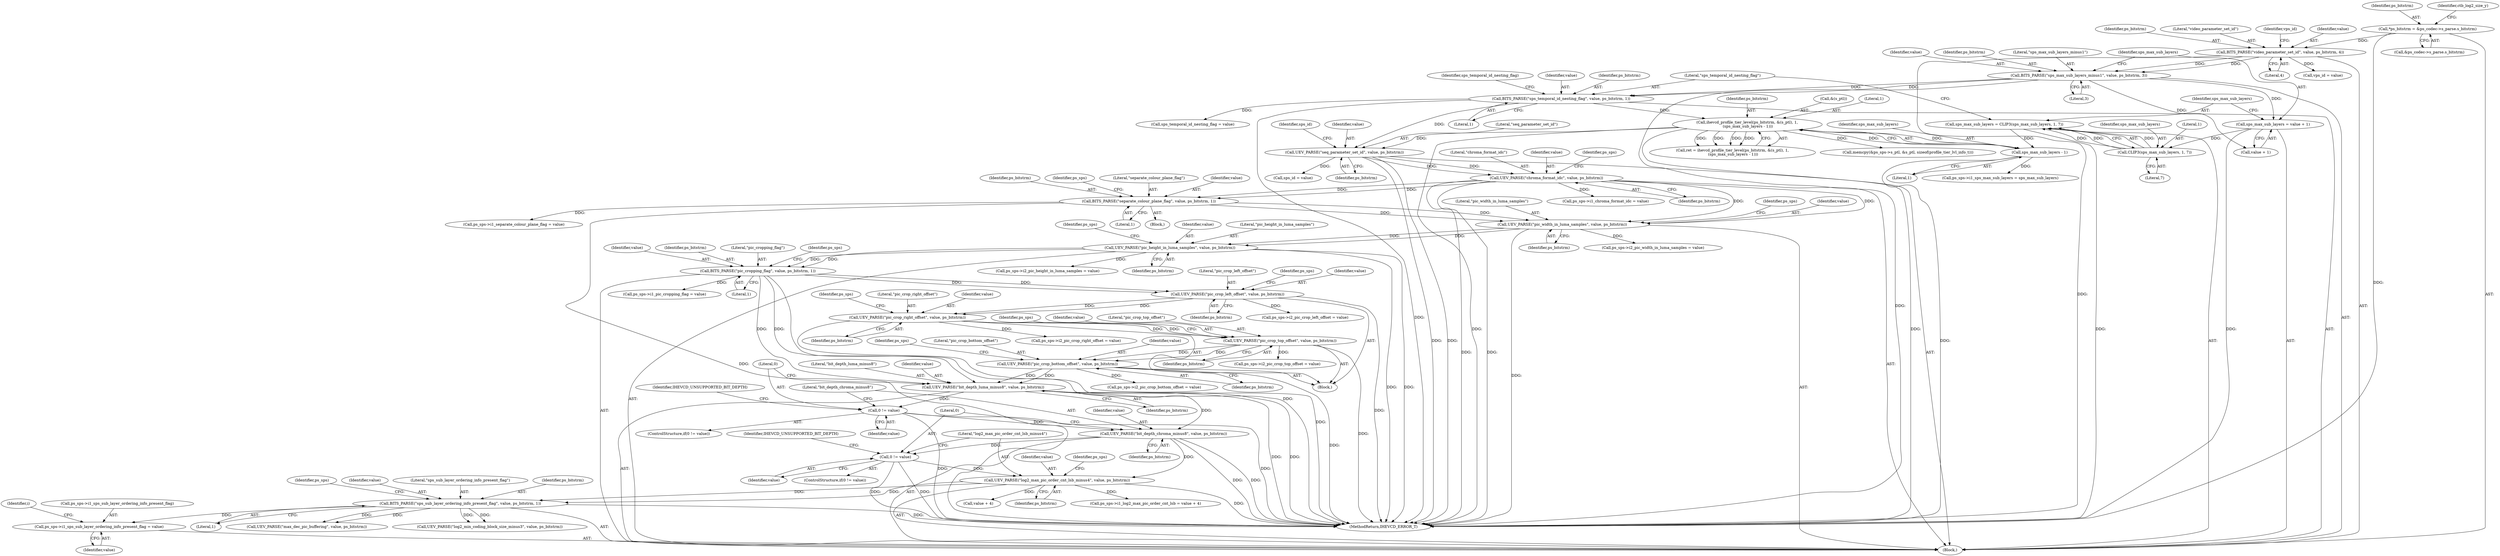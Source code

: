 digraph "0_Android_45c97f878bee15cd97262fe7f57ecea71990fed7@pointer" {
"1000465" [label="(Call,ps_sps->i1_sps_sub_layer_ordering_info_present_flag = value)"];
"1000460" [label="(Call,BITS_PARSE(\"sps_sub_layer_ordering_info_present_flag\", value, ps_bitstrm, 1))"];
"1000449" [label="(Call,UEV_PARSE(\"log2_max_pic_order_cnt_lsb_minus4\", value, ps_bitstrm))"];
"1000444" [label="(Call,0 != value)"];
"1000439" [label="(Call,UEV_PARSE(\"bit_depth_chroma_minus8\", value, ps_bitstrm))"];
"1000434" [label="(Call,0 != value)"];
"1000429" [label="(Call,UEV_PARSE(\"bit_depth_luma_minus8\", value, ps_bitstrm))"];
"1000356" [label="(Call,BITS_PARSE(\"pic_cropping_flag\", value, ps_bitstrm, 1))"];
"1000317" [label="(Call,UEV_PARSE(\"pic_height_in_luma_samples\", value, ps_bitstrm))"];
"1000308" [label="(Call,UEV_PARSE(\"pic_width_in_luma_samples\", value, ps_bitstrm))"];
"1000257" [label="(Call,UEV_PARSE(\"chroma_format_idc\", value, ps_bitstrm))"];
"1000186" [label="(Call,UEV_PARSE(\"seq_parameter_set_id\", value, ps_bitstrm))"];
"1000168" [label="(Call,BITS_PARSE(\"sps_temporal_id_nesting_flag\", value, ps_bitstrm, 1))"];
"1000152" [label="(Call,BITS_PARSE(\"sps_max_sub_layers_minus1\", value, ps_bitstrm, 3))"];
"1000136" [label="(Call,BITS_PARSE(\"video_parameter_set_id\", value, ps_bitstrm, 4))"];
"1000124" [label="(Call,*ps_bitstrm = &ps_codec->s_parse.s_bitstrm)"];
"1000178" [label="(Call,ihevcd_profile_tier_level(ps_bitstrm, &(s_ptl), 1,\n (sps_max_sub_layers - 1)))"];
"1000183" [label="(Call,sps_max_sub_layers - 1)"];
"1000162" [label="(Call,sps_max_sub_layers = CLIP3(sps_max_sub_layers, 1, 7))"];
"1000164" [label="(Call,CLIP3(sps_max_sub_layers, 1, 7))"];
"1000157" [label="(Call,sps_max_sub_layers = value + 1)"];
"1000291" [label="(Call,BITS_PARSE(\"separate_colour_plane_flag\", value, ps_bitstrm, 1))"];
"1000398" [label="(Call,UEV_PARSE(\"pic_crop_bottom_offset\", value, ps_bitstrm))"];
"1000389" [label="(Call,UEV_PARSE(\"pic_crop_top_offset\", value, ps_bitstrm))"];
"1000380" [label="(Call,UEV_PARSE(\"pic_crop_right_offset\", value, ps_bitstrm))"];
"1000371" [label="(Call,UEV_PARSE(\"pic_crop_left_offset\", value, ps_bitstrm))"];
"1000393" [label="(Call,ps_sps->i2_pic_crop_top_offset = value)"];
"1000469" [label="(Identifier,value)"];
"1000170" [label="(Identifier,value)"];
"1000257" [label="(Call,UEV_PARSE(\"chroma_format_idc\", value, ps_bitstrm))"];
"1000191" [label="(Identifier,sps_id)"];
"1000296" [label="(Call,ps_sps->i1_separate_colour_plane_flag = value)"];
"1000398" [label="(Call,UEV_PARSE(\"pic_crop_bottom_offset\", value, ps_bitstrm))"];
"1000153" [label="(Literal,\"sps_max_sub_layers_minus1\")"];
"1000180" [label="(Call,&(s_ptl))"];
"1000444" [label="(Call,0 != value)"];
"1000436" [label="(Identifier,value)"];
"1000176" [label="(Call,ret = ihevcd_profile_tier_level(ps_bitstrm, &(s_ptl), 1,\n (sps_max_sub_layers - 1)))"];
"1000323" [label="(Identifier,ps_sps)"];
"1000384" [label="(Call,ps_sps->i2_pic_crop_right_offset = value)"];
"1000261" [label="(Call,ps_sps->i1_chroma_format_idc = value)"];
"1000248" [label="(Call,memcpy(&ps_sps->s_ptl, &s_ptl, sizeof(profile_tier_lvl_info_t)))"];
"1000154" [label="(Identifier,value)"];
"1000373" [label="(Identifier,value)"];
"1000190" [label="(Call,sps_id = value)"];
"1000319" [label="(Identifier,value)"];
"1000126" [label="(Call,&ps_codec->s_parse.s_bitstrm)"];
"1000263" [label="(Identifier,ps_sps)"];
"1000375" [label="(Call,ps_sps->i2_pic_crop_left_offset = value)"];
"1000445" [label="(Literal,0)"];
"1000451" [label="(Identifier,value)"];
"1000491" [label="(Call,UEV_PARSE(\"max_dec_pic_buffering\", value, ps_bitstrm))"];
"1000429" [label="(Call,UEV_PARSE(\"bit_depth_luma_minus8\", value, ps_bitstrm))"];
"1000380" [label="(Call,UEV_PARSE(\"pic_crop_right_offset\", value, ps_bitstrm))"];
"1000139" [label="(Identifier,ps_bitstrm)"];
"1000358" [label="(Identifier,value)"];
"1000137" [label="(Literal,\"video_parameter_set_id\")"];
"1000311" [label="(Identifier,ps_bitstrm)"];
"1000381" [label="(Literal,\"pic_crop_right_offset\")"];
"1000448" [label="(Identifier,IHEVCD_UNSUPPORTED_BIT_DEPTH)"];
"1000165" [label="(Identifier,sps_max_sub_layers)"];
"1000159" [label="(Call,value + 1)"];
"1000461" [label="(Literal,\"sps_sub_layer_ordering_info_present_flag\")"];
"1000356" [label="(Call,BITS_PARSE(\"pic_cropping_flag\", value, ps_bitstrm, 1))"];
"1000183" [label="(Call,sps_max_sub_layers - 1)"];
"1000258" [label="(Literal,\"chroma_format_idc\")"];
"1000141" [label="(Call,vps_id = value)"];
"1000400" [label="(Identifier,value)"];
"1000291" [label="(Call,BITS_PARSE(\"separate_colour_plane_flag\", value, ps_bitstrm, 1))"];
"1000443" [label="(ControlStructure,if(0 != value))"];
"1000463" [label="(Identifier,ps_bitstrm)"];
"1000453" [label="(Call,ps_sps->i1_log2_max_pic_order_cnt_lsb = value + 4)"];
"1000431" [label="(Identifier,value)"];
"1000430" [label="(Literal,\"bit_depth_luma_minus8\")"];
"1000314" [label="(Identifier,ps_sps)"];
"1000156" [label="(Literal,3)"];
"1000293" [label="(Identifier,value)"];
"1000435" [label="(Literal,0)"];
"1000404" [label="(Identifier,ps_sps)"];
"1000441" [label="(Identifier,value)"];
"1000402" [label="(Call,ps_sps->i2_pic_crop_bottom_offset = value)"];
"1000382" [label="(Identifier,value)"];
"1000395" [label="(Identifier,ps_sps)"];
"1000440" [label="(Literal,\"bit_depth_chroma_minus8\")"];
"1000167" [label="(Literal,7)"];
"1000188" [label="(Identifier,value)"];
"1000295" [label="(Literal,1)"];
"1000124" [label="(Call,*ps_bitstrm = &ps_codec->s_parse.s_bitstrm)"];
"1000467" [label="(Identifier,ps_sps)"];
"1000185" [label="(Literal,1)"];
"1000320" [label="(Identifier,ps_bitstrm)"];
"1000171" [label="(Identifier,ps_bitstrm)"];
"1000290" [label="(Block,)"];
"1000392" [label="(Identifier,ps_bitstrm)"];
"1000166" [label="(Literal,1)"];
"1000174" [label="(Identifier,sps_temporal_id_nesting_flag)"];
"1000125" [label="(Identifier,ps_bitstrm)"];
"1000439" [label="(Call,UEV_PARSE(\"bit_depth_chroma_minus8\", value, ps_bitstrm))"];
"1000552" [label="(Call,UEV_PARSE(\"log2_min_coding_block_size_minus3\", value, ps_bitstrm))"];
"1000442" [label="(Identifier,ps_bitstrm)"];
"1000182" [label="(Literal,1)"];
"1000361" [label="(Call,ps_sps->i1_pic_cropping_flag = value)"];
"1000179" [label="(Identifier,ps_bitstrm)"];
"1000310" [label="(Identifier,value)"];
"1000433" [label="(ControlStructure,if(0 != value))"];
"1000434" [label="(Call,0 != value)"];
"1000189" [label="(Identifier,ps_bitstrm)"];
"1000399" [label="(Literal,\"pic_crop_bottom_offset\")"];
"1000312" [label="(Call,ps_sps->i2_pic_width_in_luma_samples = value)"];
"1000383" [label="(Identifier,ps_bitstrm)"];
"1000401" [label="(Identifier,ps_bitstrm)"];
"1000260" [label="(Identifier,ps_bitstrm)"];
"1000187" [label="(Literal,\"seq_parameter_set_id\")"];
"1000162" [label="(Call,sps_max_sub_layers = CLIP3(sps_max_sub_layers, 1, 7))"];
"1000309" [label="(Literal,\"pic_width_in_luma_samples\")"];
"1000184" [label="(Identifier,sps_max_sub_layers)"];
"1000142" [label="(Identifier,vps_id)"];
"1000318" [label="(Literal,\"pic_height_in_luma_samples\")"];
"1000169" [label="(Literal,\"sps_temporal_id_nesting_flag\")"];
"1000374" [label="(Identifier,ps_bitstrm)"];
"1000233" [label="(Call,ps_sps->i1_sps_max_sub_layers = sps_max_sub_layers)"];
"1000455" [label="(Identifier,ps_sps)"];
"1000460" [label="(Call,BITS_PARSE(\"sps_sub_layer_ordering_info_present_flag\", value, ps_bitstrm, 1))"];
"1000450" [label="(Literal,\"log2_max_pic_order_cnt_lsb_minus4\")"];
"1000360" [label="(Literal,1)"];
"1001319" [label="(MethodReturn,IHEVCD_ERROR_T)"];
"1000321" [label="(Call,ps_sps->i2_pic_height_in_luma_samples = value)"];
"1000391" [label="(Identifier,value)"];
"1000294" [label="(Identifier,ps_bitstrm)"];
"1000471" [label="(Identifier,i)"];
"1000186" [label="(Call,UEV_PARSE(\"seq_parameter_set_id\", value, ps_bitstrm))"];
"1000438" [label="(Identifier,IHEVCD_UNSUPPORTED_BIT_DEPTH)"];
"1000359" [label="(Identifier,ps_bitstrm)"];
"1000164" [label="(Call,CLIP3(sps_max_sub_layers, 1, 7))"];
"1000138" [label="(Identifier,value)"];
"1000155" [label="(Identifier,ps_bitstrm)"];
"1000357" [label="(Literal,\"pic_cropping_flag\")"];
"1000163" [label="(Identifier,sps_max_sub_layers)"];
"1000446" [label="(Identifier,value)"];
"1000465" [label="(Call,ps_sps->i1_sps_sub_layer_ordering_info_present_flag = value)"];
"1000173" [label="(Call,sps_temporal_id_nesting_flag = value)"];
"1000157" [label="(Call,sps_max_sub_layers = value + 1)"];
"1000372" [label="(Literal,\"pic_crop_left_offset\")"];
"1000462" [label="(Identifier,value)"];
"1000136" [label="(Call,BITS_PARSE(\"video_parameter_set_id\", value, ps_bitstrm, 4))"];
"1000390" [label="(Literal,\"pic_crop_top_offset\")"];
"1000158" [label="(Identifier,sps_max_sub_layers)"];
"1000298" [label="(Identifier,ps_sps)"];
"1000152" [label="(Call,BITS_PARSE(\"sps_max_sub_layers_minus1\", value, ps_bitstrm, 3))"];
"1000317" [label="(Call,UEV_PARSE(\"pic_height_in_luma_samples\", value, ps_bitstrm))"];
"1000457" [label="(Call,value + 4)"];
"1000464" [label="(Literal,1)"];
"1000370" [label="(Block,)"];
"1000371" [label="(Call,UEV_PARSE(\"pic_crop_left_offset\", value, ps_bitstrm))"];
"1000363" [label="(Identifier,ps_sps)"];
"1000292" [label="(Literal,\"separate_colour_plane_flag\")"];
"1000389" [label="(Call,UEV_PARSE(\"pic_crop_top_offset\", value, ps_bitstrm))"];
"1000308" [label="(Call,UEV_PARSE(\"pic_width_in_luma_samples\", value, ps_bitstrm))"];
"1000377" [label="(Identifier,ps_sps)"];
"1000466" [label="(Call,ps_sps->i1_sps_sub_layer_ordering_info_present_flag)"];
"1000259" [label="(Identifier,value)"];
"1000178" [label="(Call,ihevcd_profile_tier_level(ps_bitstrm, &(s_ptl), 1,\n (sps_max_sub_layers - 1)))"];
"1000452" [label="(Identifier,ps_bitstrm)"];
"1000386" [label="(Identifier,ps_sps)"];
"1000108" [label="(Block,)"];
"1000140" [label="(Literal,4)"];
"1000134" [label="(Identifier,ctb_log2_size_y)"];
"1000432" [label="(Identifier,ps_bitstrm)"];
"1000168" [label="(Call,BITS_PARSE(\"sps_temporal_id_nesting_flag\", value, ps_bitstrm, 1))"];
"1000172" [label="(Literal,1)"];
"1000449" [label="(Call,UEV_PARSE(\"log2_max_pic_order_cnt_lsb_minus4\", value, ps_bitstrm))"];
"1000465" -> "1000108"  [label="AST: "];
"1000465" -> "1000469"  [label="CFG: "];
"1000466" -> "1000465"  [label="AST: "];
"1000469" -> "1000465"  [label="AST: "];
"1000471" -> "1000465"  [label="CFG: "];
"1000460" -> "1000465"  [label="DDG: "];
"1000460" -> "1000108"  [label="AST: "];
"1000460" -> "1000464"  [label="CFG: "];
"1000461" -> "1000460"  [label="AST: "];
"1000462" -> "1000460"  [label="AST: "];
"1000463" -> "1000460"  [label="AST: "];
"1000464" -> "1000460"  [label="AST: "];
"1000467" -> "1000460"  [label="CFG: "];
"1000460" -> "1001319"  [label="DDG: "];
"1000449" -> "1000460"  [label="DDG: "];
"1000449" -> "1000460"  [label="DDG: "];
"1000460" -> "1000491"  [label="DDG: "];
"1000460" -> "1000491"  [label="DDG: "];
"1000460" -> "1000552"  [label="DDG: "];
"1000460" -> "1000552"  [label="DDG: "];
"1000449" -> "1000108"  [label="AST: "];
"1000449" -> "1000452"  [label="CFG: "];
"1000450" -> "1000449"  [label="AST: "];
"1000451" -> "1000449"  [label="AST: "];
"1000452" -> "1000449"  [label="AST: "];
"1000455" -> "1000449"  [label="CFG: "];
"1000449" -> "1001319"  [label="DDG: "];
"1000444" -> "1000449"  [label="DDG: "];
"1000439" -> "1000449"  [label="DDG: "];
"1000449" -> "1000453"  [label="DDG: "];
"1000449" -> "1000457"  [label="DDG: "];
"1000444" -> "1000443"  [label="AST: "];
"1000444" -> "1000446"  [label="CFG: "];
"1000445" -> "1000444"  [label="AST: "];
"1000446" -> "1000444"  [label="AST: "];
"1000448" -> "1000444"  [label="CFG: "];
"1000450" -> "1000444"  [label="CFG: "];
"1000444" -> "1001319"  [label="DDG: "];
"1000444" -> "1001319"  [label="DDG: "];
"1000439" -> "1000444"  [label="DDG: "];
"1000439" -> "1000108"  [label="AST: "];
"1000439" -> "1000442"  [label="CFG: "];
"1000440" -> "1000439"  [label="AST: "];
"1000441" -> "1000439"  [label="AST: "];
"1000442" -> "1000439"  [label="AST: "];
"1000445" -> "1000439"  [label="CFG: "];
"1000439" -> "1001319"  [label="DDG: "];
"1000439" -> "1001319"  [label="DDG: "];
"1000434" -> "1000439"  [label="DDG: "];
"1000429" -> "1000439"  [label="DDG: "];
"1000434" -> "1000433"  [label="AST: "];
"1000434" -> "1000436"  [label="CFG: "];
"1000435" -> "1000434"  [label="AST: "];
"1000436" -> "1000434"  [label="AST: "];
"1000438" -> "1000434"  [label="CFG: "];
"1000440" -> "1000434"  [label="CFG: "];
"1000434" -> "1001319"  [label="DDG: "];
"1000434" -> "1001319"  [label="DDG: "];
"1000429" -> "1000434"  [label="DDG: "];
"1000429" -> "1000108"  [label="AST: "];
"1000429" -> "1000432"  [label="CFG: "];
"1000430" -> "1000429"  [label="AST: "];
"1000431" -> "1000429"  [label="AST: "];
"1000432" -> "1000429"  [label="AST: "];
"1000435" -> "1000429"  [label="CFG: "];
"1000429" -> "1001319"  [label="DDG: "];
"1000429" -> "1001319"  [label="DDG: "];
"1000356" -> "1000429"  [label="DDG: "];
"1000356" -> "1000429"  [label="DDG: "];
"1000398" -> "1000429"  [label="DDG: "];
"1000398" -> "1000429"  [label="DDG: "];
"1000356" -> "1000108"  [label="AST: "];
"1000356" -> "1000360"  [label="CFG: "];
"1000357" -> "1000356"  [label="AST: "];
"1000358" -> "1000356"  [label="AST: "];
"1000359" -> "1000356"  [label="AST: "];
"1000360" -> "1000356"  [label="AST: "];
"1000363" -> "1000356"  [label="CFG: "];
"1000356" -> "1001319"  [label="DDG: "];
"1000317" -> "1000356"  [label="DDG: "];
"1000317" -> "1000356"  [label="DDG: "];
"1000356" -> "1000361"  [label="DDG: "];
"1000356" -> "1000371"  [label="DDG: "];
"1000356" -> "1000371"  [label="DDG: "];
"1000317" -> "1000108"  [label="AST: "];
"1000317" -> "1000320"  [label="CFG: "];
"1000318" -> "1000317"  [label="AST: "];
"1000319" -> "1000317"  [label="AST: "];
"1000320" -> "1000317"  [label="AST: "];
"1000323" -> "1000317"  [label="CFG: "];
"1000317" -> "1001319"  [label="DDG: "];
"1000317" -> "1001319"  [label="DDG: "];
"1000308" -> "1000317"  [label="DDG: "];
"1000308" -> "1000317"  [label="DDG: "];
"1000317" -> "1000321"  [label="DDG: "];
"1000308" -> "1000108"  [label="AST: "];
"1000308" -> "1000311"  [label="CFG: "];
"1000309" -> "1000308"  [label="AST: "];
"1000310" -> "1000308"  [label="AST: "];
"1000311" -> "1000308"  [label="AST: "];
"1000314" -> "1000308"  [label="CFG: "];
"1000308" -> "1001319"  [label="DDG: "];
"1000257" -> "1000308"  [label="DDG: "];
"1000257" -> "1000308"  [label="DDG: "];
"1000291" -> "1000308"  [label="DDG: "];
"1000291" -> "1000308"  [label="DDG: "];
"1000308" -> "1000312"  [label="DDG: "];
"1000257" -> "1000108"  [label="AST: "];
"1000257" -> "1000260"  [label="CFG: "];
"1000258" -> "1000257"  [label="AST: "];
"1000259" -> "1000257"  [label="AST: "];
"1000260" -> "1000257"  [label="AST: "];
"1000263" -> "1000257"  [label="CFG: "];
"1000257" -> "1001319"  [label="DDG: "];
"1000257" -> "1001319"  [label="DDG: "];
"1000186" -> "1000257"  [label="DDG: "];
"1000186" -> "1000257"  [label="DDG: "];
"1000257" -> "1000261"  [label="DDG: "];
"1000257" -> "1000291"  [label="DDG: "];
"1000257" -> "1000291"  [label="DDG: "];
"1000186" -> "1000108"  [label="AST: "];
"1000186" -> "1000189"  [label="CFG: "];
"1000187" -> "1000186"  [label="AST: "];
"1000188" -> "1000186"  [label="AST: "];
"1000189" -> "1000186"  [label="AST: "];
"1000191" -> "1000186"  [label="CFG: "];
"1000186" -> "1001319"  [label="DDG: "];
"1000186" -> "1001319"  [label="DDG: "];
"1000168" -> "1000186"  [label="DDG: "];
"1000178" -> "1000186"  [label="DDG: "];
"1000186" -> "1000190"  [label="DDG: "];
"1000168" -> "1000108"  [label="AST: "];
"1000168" -> "1000172"  [label="CFG: "];
"1000169" -> "1000168"  [label="AST: "];
"1000170" -> "1000168"  [label="AST: "];
"1000171" -> "1000168"  [label="AST: "];
"1000172" -> "1000168"  [label="AST: "];
"1000174" -> "1000168"  [label="CFG: "];
"1000168" -> "1001319"  [label="DDG: "];
"1000152" -> "1000168"  [label="DDG: "];
"1000152" -> "1000168"  [label="DDG: "];
"1000168" -> "1000173"  [label="DDG: "];
"1000168" -> "1000178"  [label="DDG: "];
"1000152" -> "1000108"  [label="AST: "];
"1000152" -> "1000156"  [label="CFG: "];
"1000153" -> "1000152"  [label="AST: "];
"1000154" -> "1000152"  [label="AST: "];
"1000155" -> "1000152"  [label="AST: "];
"1000156" -> "1000152"  [label="AST: "];
"1000158" -> "1000152"  [label="CFG: "];
"1000152" -> "1001319"  [label="DDG: "];
"1000136" -> "1000152"  [label="DDG: "];
"1000136" -> "1000152"  [label="DDG: "];
"1000152" -> "1000157"  [label="DDG: "];
"1000152" -> "1000159"  [label="DDG: "];
"1000136" -> "1000108"  [label="AST: "];
"1000136" -> "1000140"  [label="CFG: "];
"1000137" -> "1000136"  [label="AST: "];
"1000138" -> "1000136"  [label="AST: "];
"1000139" -> "1000136"  [label="AST: "];
"1000140" -> "1000136"  [label="AST: "];
"1000142" -> "1000136"  [label="CFG: "];
"1000136" -> "1001319"  [label="DDG: "];
"1000124" -> "1000136"  [label="DDG: "];
"1000136" -> "1000141"  [label="DDG: "];
"1000124" -> "1000108"  [label="AST: "];
"1000124" -> "1000126"  [label="CFG: "];
"1000125" -> "1000124"  [label="AST: "];
"1000126" -> "1000124"  [label="AST: "];
"1000134" -> "1000124"  [label="CFG: "];
"1000124" -> "1001319"  [label="DDG: "];
"1000178" -> "1000176"  [label="AST: "];
"1000178" -> "1000183"  [label="CFG: "];
"1000179" -> "1000178"  [label="AST: "];
"1000180" -> "1000178"  [label="AST: "];
"1000182" -> "1000178"  [label="AST: "];
"1000183" -> "1000178"  [label="AST: "];
"1000176" -> "1000178"  [label="CFG: "];
"1000178" -> "1001319"  [label="DDG: "];
"1000178" -> "1001319"  [label="DDG: "];
"1000178" -> "1000176"  [label="DDG: "];
"1000178" -> "1000176"  [label="DDG: "];
"1000178" -> "1000176"  [label="DDG: "];
"1000178" -> "1000176"  [label="DDG: "];
"1000183" -> "1000178"  [label="DDG: "];
"1000183" -> "1000178"  [label="DDG: "];
"1000178" -> "1000248"  [label="DDG: "];
"1000183" -> "1000185"  [label="CFG: "];
"1000184" -> "1000183"  [label="AST: "];
"1000185" -> "1000183"  [label="AST: "];
"1000183" -> "1001319"  [label="DDG: "];
"1000162" -> "1000183"  [label="DDG: "];
"1000183" -> "1000233"  [label="DDG: "];
"1000162" -> "1000108"  [label="AST: "];
"1000162" -> "1000164"  [label="CFG: "];
"1000163" -> "1000162"  [label="AST: "];
"1000164" -> "1000162"  [label="AST: "];
"1000169" -> "1000162"  [label="CFG: "];
"1000162" -> "1001319"  [label="DDG: "];
"1000164" -> "1000162"  [label="DDG: "];
"1000164" -> "1000162"  [label="DDG: "];
"1000164" -> "1000162"  [label="DDG: "];
"1000164" -> "1000167"  [label="CFG: "];
"1000165" -> "1000164"  [label="AST: "];
"1000166" -> "1000164"  [label="AST: "];
"1000167" -> "1000164"  [label="AST: "];
"1000157" -> "1000164"  [label="DDG: "];
"1000157" -> "1000108"  [label="AST: "];
"1000157" -> "1000159"  [label="CFG: "];
"1000158" -> "1000157"  [label="AST: "];
"1000159" -> "1000157"  [label="AST: "];
"1000163" -> "1000157"  [label="CFG: "];
"1000157" -> "1001319"  [label="DDG: "];
"1000291" -> "1000290"  [label="AST: "];
"1000291" -> "1000295"  [label="CFG: "];
"1000292" -> "1000291"  [label="AST: "];
"1000293" -> "1000291"  [label="AST: "];
"1000294" -> "1000291"  [label="AST: "];
"1000295" -> "1000291"  [label="AST: "];
"1000298" -> "1000291"  [label="CFG: "];
"1000291" -> "1001319"  [label="DDG: "];
"1000291" -> "1000296"  [label="DDG: "];
"1000398" -> "1000370"  [label="AST: "];
"1000398" -> "1000401"  [label="CFG: "];
"1000399" -> "1000398"  [label="AST: "];
"1000400" -> "1000398"  [label="AST: "];
"1000401" -> "1000398"  [label="AST: "];
"1000404" -> "1000398"  [label="CFG: "];
"1000398" -> "1001319"  [label="DDG: "];
"1000389" -> "1000398"  [label="DDG: "];
"1000389" -> "1000398"  [label="DDG: "];
"1000398" -> "1000402"  [label="DDG: "];
"1000389" -> "1000370"  [label="AST: "];
"1000389" -> "1000392"  [label="CFG: "];
"1000390" -> "1000389"  [label="AST: "];
"1000391" -> "1000389"  [label="AST: "];
"1000392" -> "1000389"  [label="AST: "];
"1000395" -> "1000389"  [label="CFG: "];
"1000389" -> "1001319"  [label="DDG: "];
"1000380" -> "1000389"  [label="DDG: "];
"1000380" -> "1000389"  [label="DDG: "];
"1000389" -> "1000393"  [label="DDG: "];
"1000380" -> "1000370"  [label="AST: "];
"1000380" -> "1000383"  [label="CFG: "];
"1000381" -> "1000380"  [label="AST: "];
"1000382" -> "1000380"  [label="AST: "];
"1000383" -> "1000380"  [label="AST: "];
"1000386" -> "1000380"  [label="CFG: "];
"1000380" -> "1001319"  [label="DDG: "];
"1000371" -> "1000380"  [label="DDG: "];
"1000371" -> "1000380"  [label="DDG: "];
"1000380" -> "1000384"  [label="DDG: "];
"1000371" -> "1000370"  [label="AST: "];
"1000371" -> "1000374"  [label="CFG: "];
"1000372" -> "1000371"  [label="AST: "];
"1000373" -> "1000371"  [label="AST: "];
"1000374" -> "1000371"  [label="AST: "];
"1000377" -> "1000371"  [label="CFG: "];
"1000371" -> "1001319"  [label="DDG: "];
"1000371" -> "1000375"  [label="DDG: "];
}
